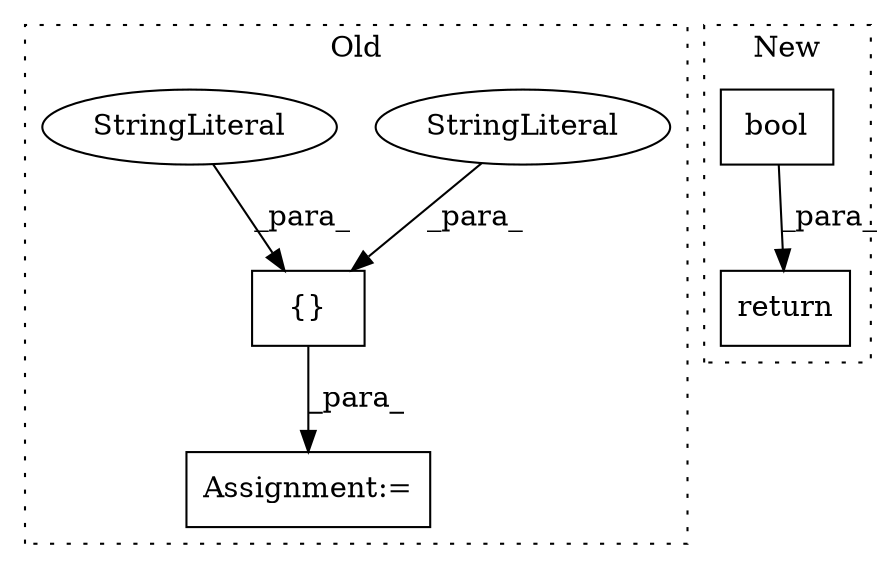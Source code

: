 digraph G {
subgraph cluster0 {
1 [label="{}" a="4" s="7081,7184" l="1,1" shape="box"];
3 [label="StringLiteral" a="45" s="7088" l="18" shape="ellipse"];
4 [label="StringLiteral" a="45" s="7082" l="5" shape="ellipse"];
5 [label="Assignment:=" a="7" s="7217" l="2" shape="box"];
label = "Old";
style="dotted";
}
subgraph cluster1 {
2 [label="bool" a="32" s="7021,7040" l="5,1" shape="box"];
6 [label="return" a="41" s="7014" l="7" shape="box"];
label = "New";
style="dotted";
}
1 -> 5 [label="_para_"];
2 -> 6 [label="_para_"];
3 -> 1 [label="_para_"];
4 -> 1 [label="_para_"];
}